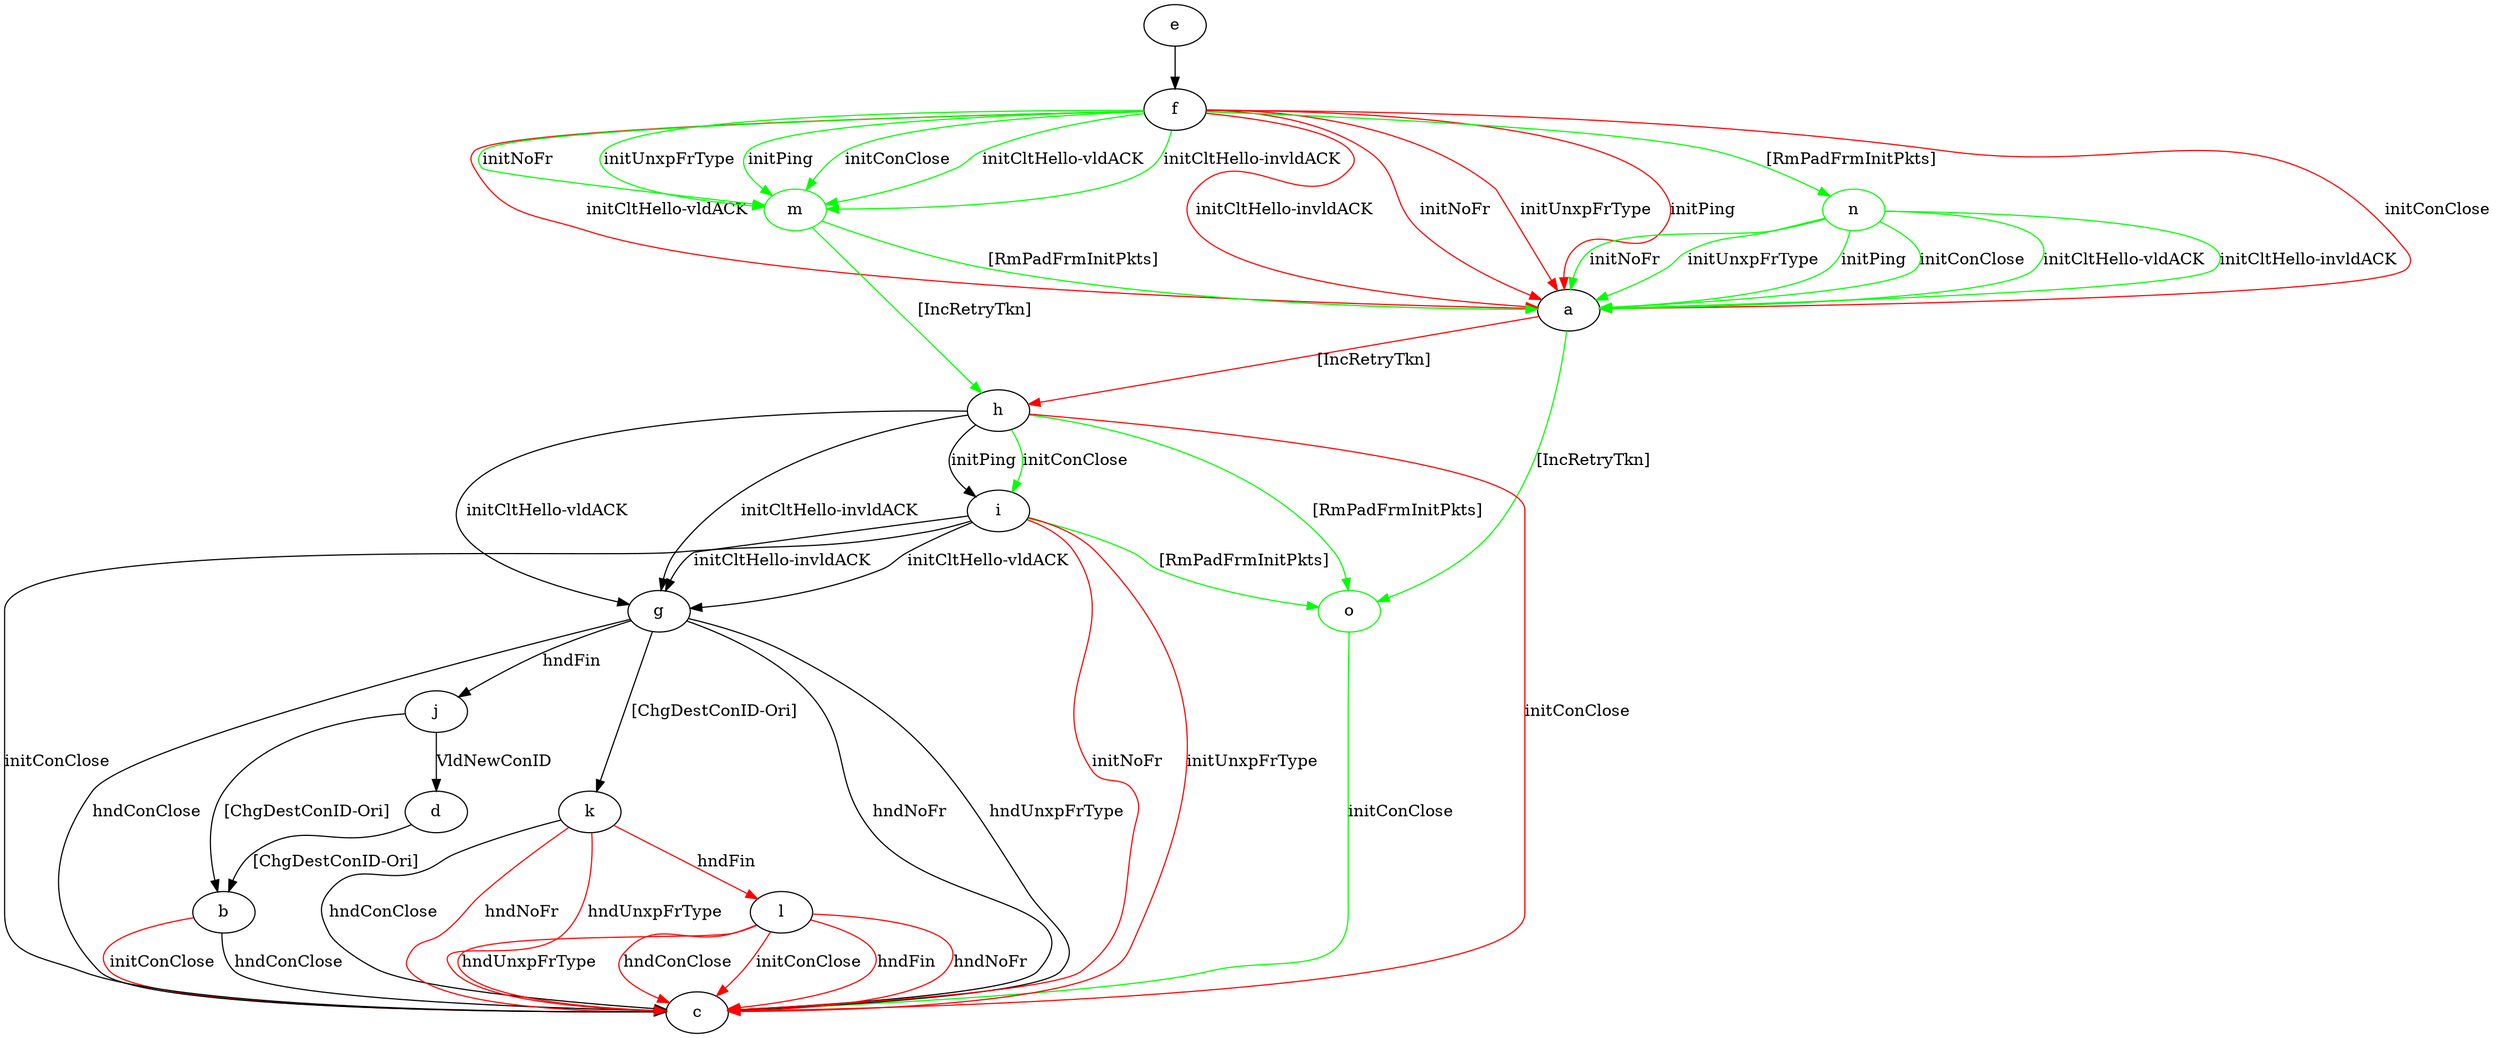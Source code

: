 digraph "" {
	a -> h	[key=0,
		color=red,
		label="[IncRetryTkn] "];
	o	[color=green];
	a -> o	[key=0,
		color=green,
		label="[IncRetryTkn] "];
	b -> c	[key=0,
		label="hndConClose "];
	b -> c	[key=1,
		color=red,
		label="initConClose "];
	d -> b	[key=0,
		label="[ChgDestConID-Ori] "];
	e -> f	[key=0];
	f -> a	[key=0,
		color=red,
		label="initPing "];
	f -> a	[key=1,
		color=red,
		label="initConClose "];
	f -> a	[key=2,
		color=red,
		label="initCltHello-vldACK "];
	f -> a	[key=3,
		color=red,
		label="initCltHello-invldACK "];
	f -> a	[key=4,
		color=red,
		label="initNoFr "];
	f -> a	[key=5,
		color=red,
		label="initUnxpFrType "];
	m	[color=green];
	f -> m	[key=0,
		color=green,
		label="initPing "];
	f -> m	[key=1,
		color=green,
		label="initConClose "];
	f -> m	[key=2,
		color=green,
		label="initCltHello-vldACK "];
	f -> m	[key=3,
		color=green,
		label="initCltHello-invldACK "];
	f -> m	[key=4,
		color=green,
		label="initNoFr "];
	f -> m	[key=5,
		color=green,
		label="initUnxpFrType "];
	n	[color=green];
	f -> n	[key=0,
		color=green,
		label="[RmPadFrmInitPkts] "];
	g -> c	[key=0,
		label="hndNoFr "];
	g -> c	[key=1,
		label="hndUnxpFrType "];
	g -> c	[key=2,
		label="hndConClose "];
	g -> j	[key=0,
		label="hndFin "];
	g -> k	[key=0,
		label="[ChgDestConID-Ori] "];
	h -> c	[key=0,
		color=red,
		label="initConClose "];
	h -> g	[key=0,
		label="initCltHello-vldACK "];
	h -> g	[key=1,
		label="initCltHello-invldACK "];
	h -> i	[key=0,
		label="initPing "];
	h -> i	[key=1,
		color=green,
		label="initConClose "];
	h -> o	[key=0,
		color=green,
		label="[RmPadFrmInitPkts] "];
	i -> c	[key=0,
		label="initConClose "];
	i -> c	[key=1,
		color=red,
		label="initNoFr "];
	i -> c	[key=2,
		color=red,
		label="initUnxpFrType "];
	i -> g	[key=0,
		label="initCltHello-vldACK "];
	i -> g	[key=1,
		label="initCltHello-invldACK "];
	i -> o	[key=0,
		color=green,
		label="[RmPadFrmInitPkts] "];
	j -> b	[key=0,
		label="[ChgDestConID-Ori] "];
	j -> d	[key=0,
		label="VldNewConID "];
	k -> c	[key=0,
		label="hndConClose "];
	k -> c	[key=1,
		color=red,
		label="hndNoFr "];
	k -> c	[key=2,
		color=red,
		label="hndUnxpFrType "];
	k -> l	[key=0,
		color=red,
		label="hndFin "];
	l -> c	[key=0,
		color=red,
		label="initConClose "];
	l -> c	[key=1,
		color=red,
		label="hndFin "];
	l -> c	[key=2,
		color=red,
		label="hndNoFr "];
	l -> c	[key=3,
		color=red,
		label="hndUnxpFrType "];
	l -> c	[key=4,
		color=red,
		label="hndConClose "];
	m -> a	[key=0,
		color=green,
		label="[RmPadFrmInitPkts] "];
	m -> h	[key=0,
		color=green,
		label="[IncRetryTkn] "];
	n -> a	[key=0,
		color=green,
		label="initPing "];
	n -> a	[key=1,
		color=green,
		label="initConClose "];
	n -> a	[key=2,
		color=green,
		label="initCltHello-vldACK "];
	n -> a	[key=3,
		color=green,
		label="initCltHello-invldACK "];
	n -> a	[key=4,
		color=green,
		label="initNoFr "];
	n -> a	[key=5,
		color=green,
		label="initUnxpFrType "];
	o -> c	[key=0,
		color=green,
		label="initConClose "];
}

